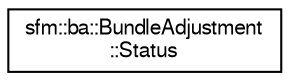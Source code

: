 digraph "Graphical Class Hierarchy"
{
  edge [fontname="FreeSans",fontsize="10",labelfontname="FreeSans",labelfontsize="10"];
  node [fontname="FreeSans",fontsize="10",shape=record];
  rankdir="LR";
  Node0 [label="sfm::ba::BundleAdjustment\l::Status",height=0.2,width=0.4,color="black", fillcolor="white", style="filled",URL="$structsfm_1_1ba_1_1_bundle_adjustment_1_1_status.html"];
}
